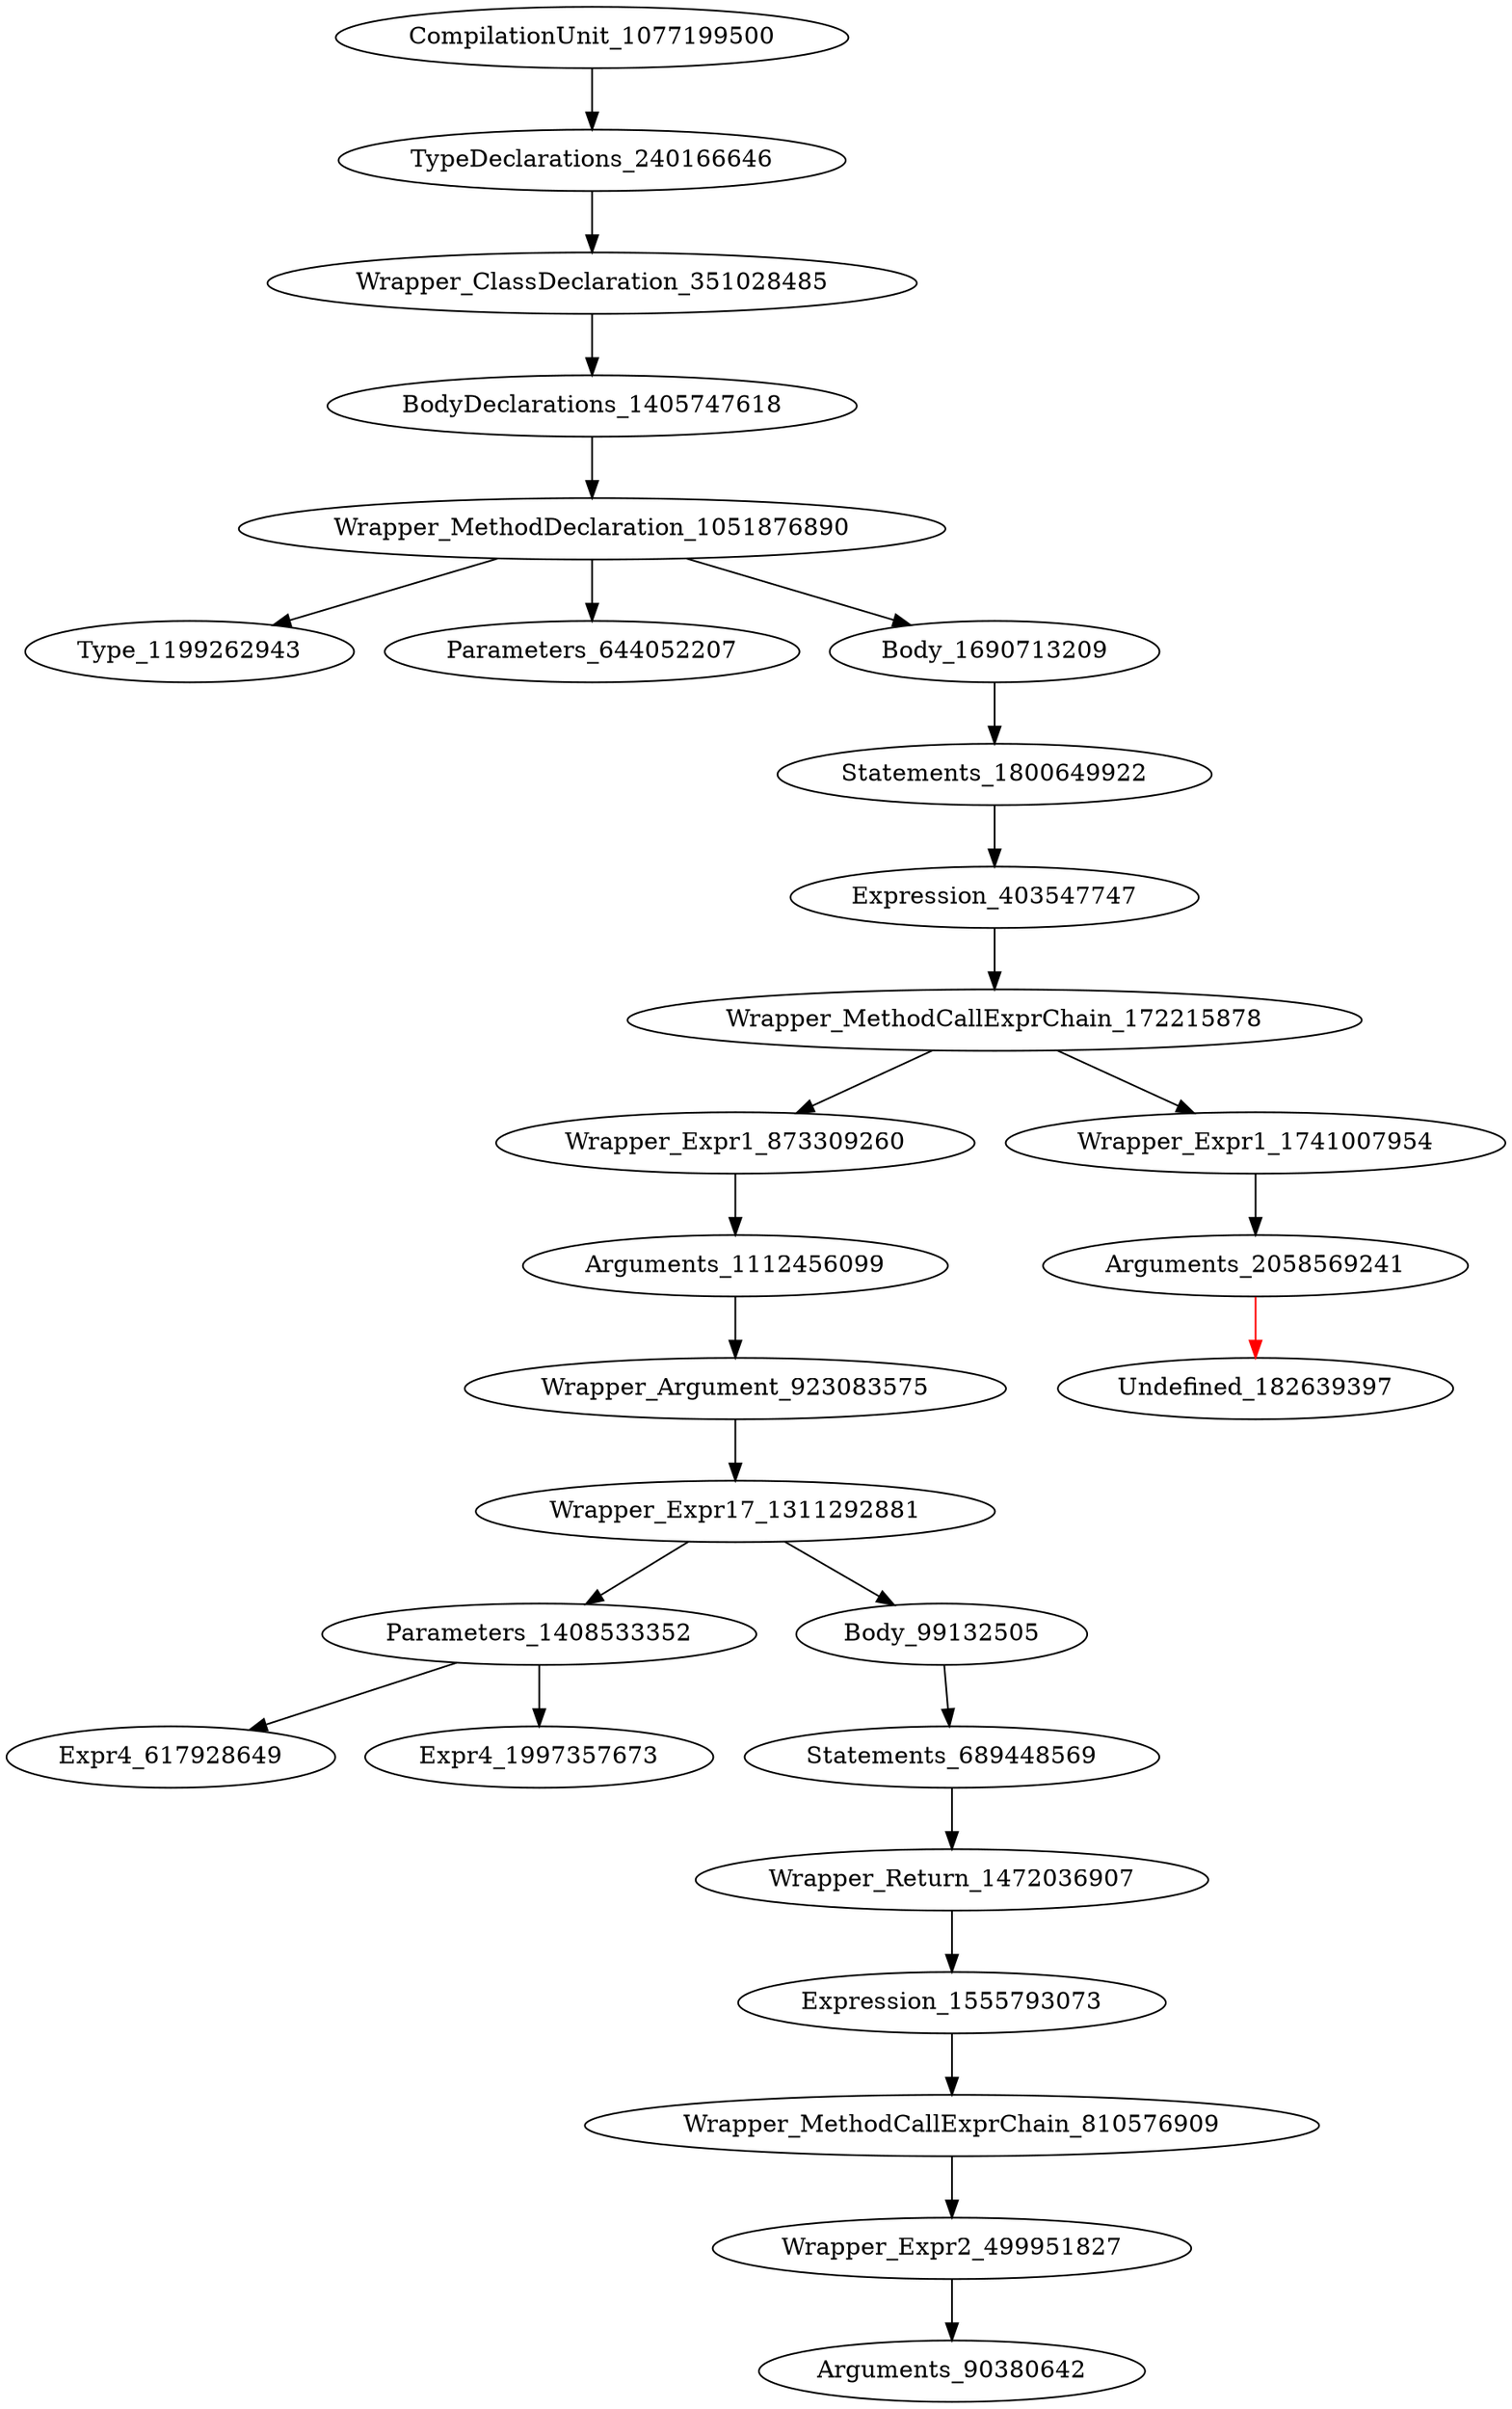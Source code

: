 digraph {
CompilationUnit_1077199500 -> TypeDeclarations_240166646
TypeDeclarations_240166646 -> Wrapper_ClassDeclaration_351028485
Wrapper_ClassDeclaration_351028485 -> BodyDeclarations_1405747618
BodyDeclarations_1405747618 -> Wrapper_MethodDeclaration_1051876890
Wrapper_MethodDeclaration_1051876890 -> Type_1199262943
Wrapper_MethodDeclaration_1051876890 -> Parameters_644052207
Wrapper_MethodDeclaration_1051876890 -> Body_1690713209
Body_1690713209 -> Statements_1800649922
Statements_1800649922 -> Expression_403547747
Expression_403547747 -> Wrapper_MethodCallExprChain_172215878
Wrapper_MethodCallExprChain_172215878 -> Wrapper_Expr1_873309260
Wrapper_MethodCallExprChain_172215878 -> Wrapper_Expr1_1741007954
Wrapper_Expr1_873309260 -> Arguments_1112456099
Wrapper_Expr1_1741007954 -> Arguments_2058569241
Arguments_1112456099 -> Wrapper_Argument_923083575
Arguments_2058569241 -> Undefined_182639397 [color = red] 
Wrapper_Argument_923083575 -> Wrapper_Expr17_1311292881
Wrapper_Expr17_1311292881 -> Parameters_1408533352
Wrapper_Expr17_1311292881 -> Body_99132505
Parameters_1408533352 -> Expr4_617928649
Parameters_1408533352 -> Expr4_1997357673
Body_99132505 -> Statements_689448569
Statements_689448569 -> Wrapper_Return_1472036907
Wrapper_Return_1472036907 -> Expression_1555793073
Expression_1555793073 -> Wrapper_MethodCallExprChain_810576909
Wrapper_MethodCallExprChain_810576909 -> Wrapper_Expr2_499951827
Wrapper_Expr2_499951827 -> Arguments_90380642
}